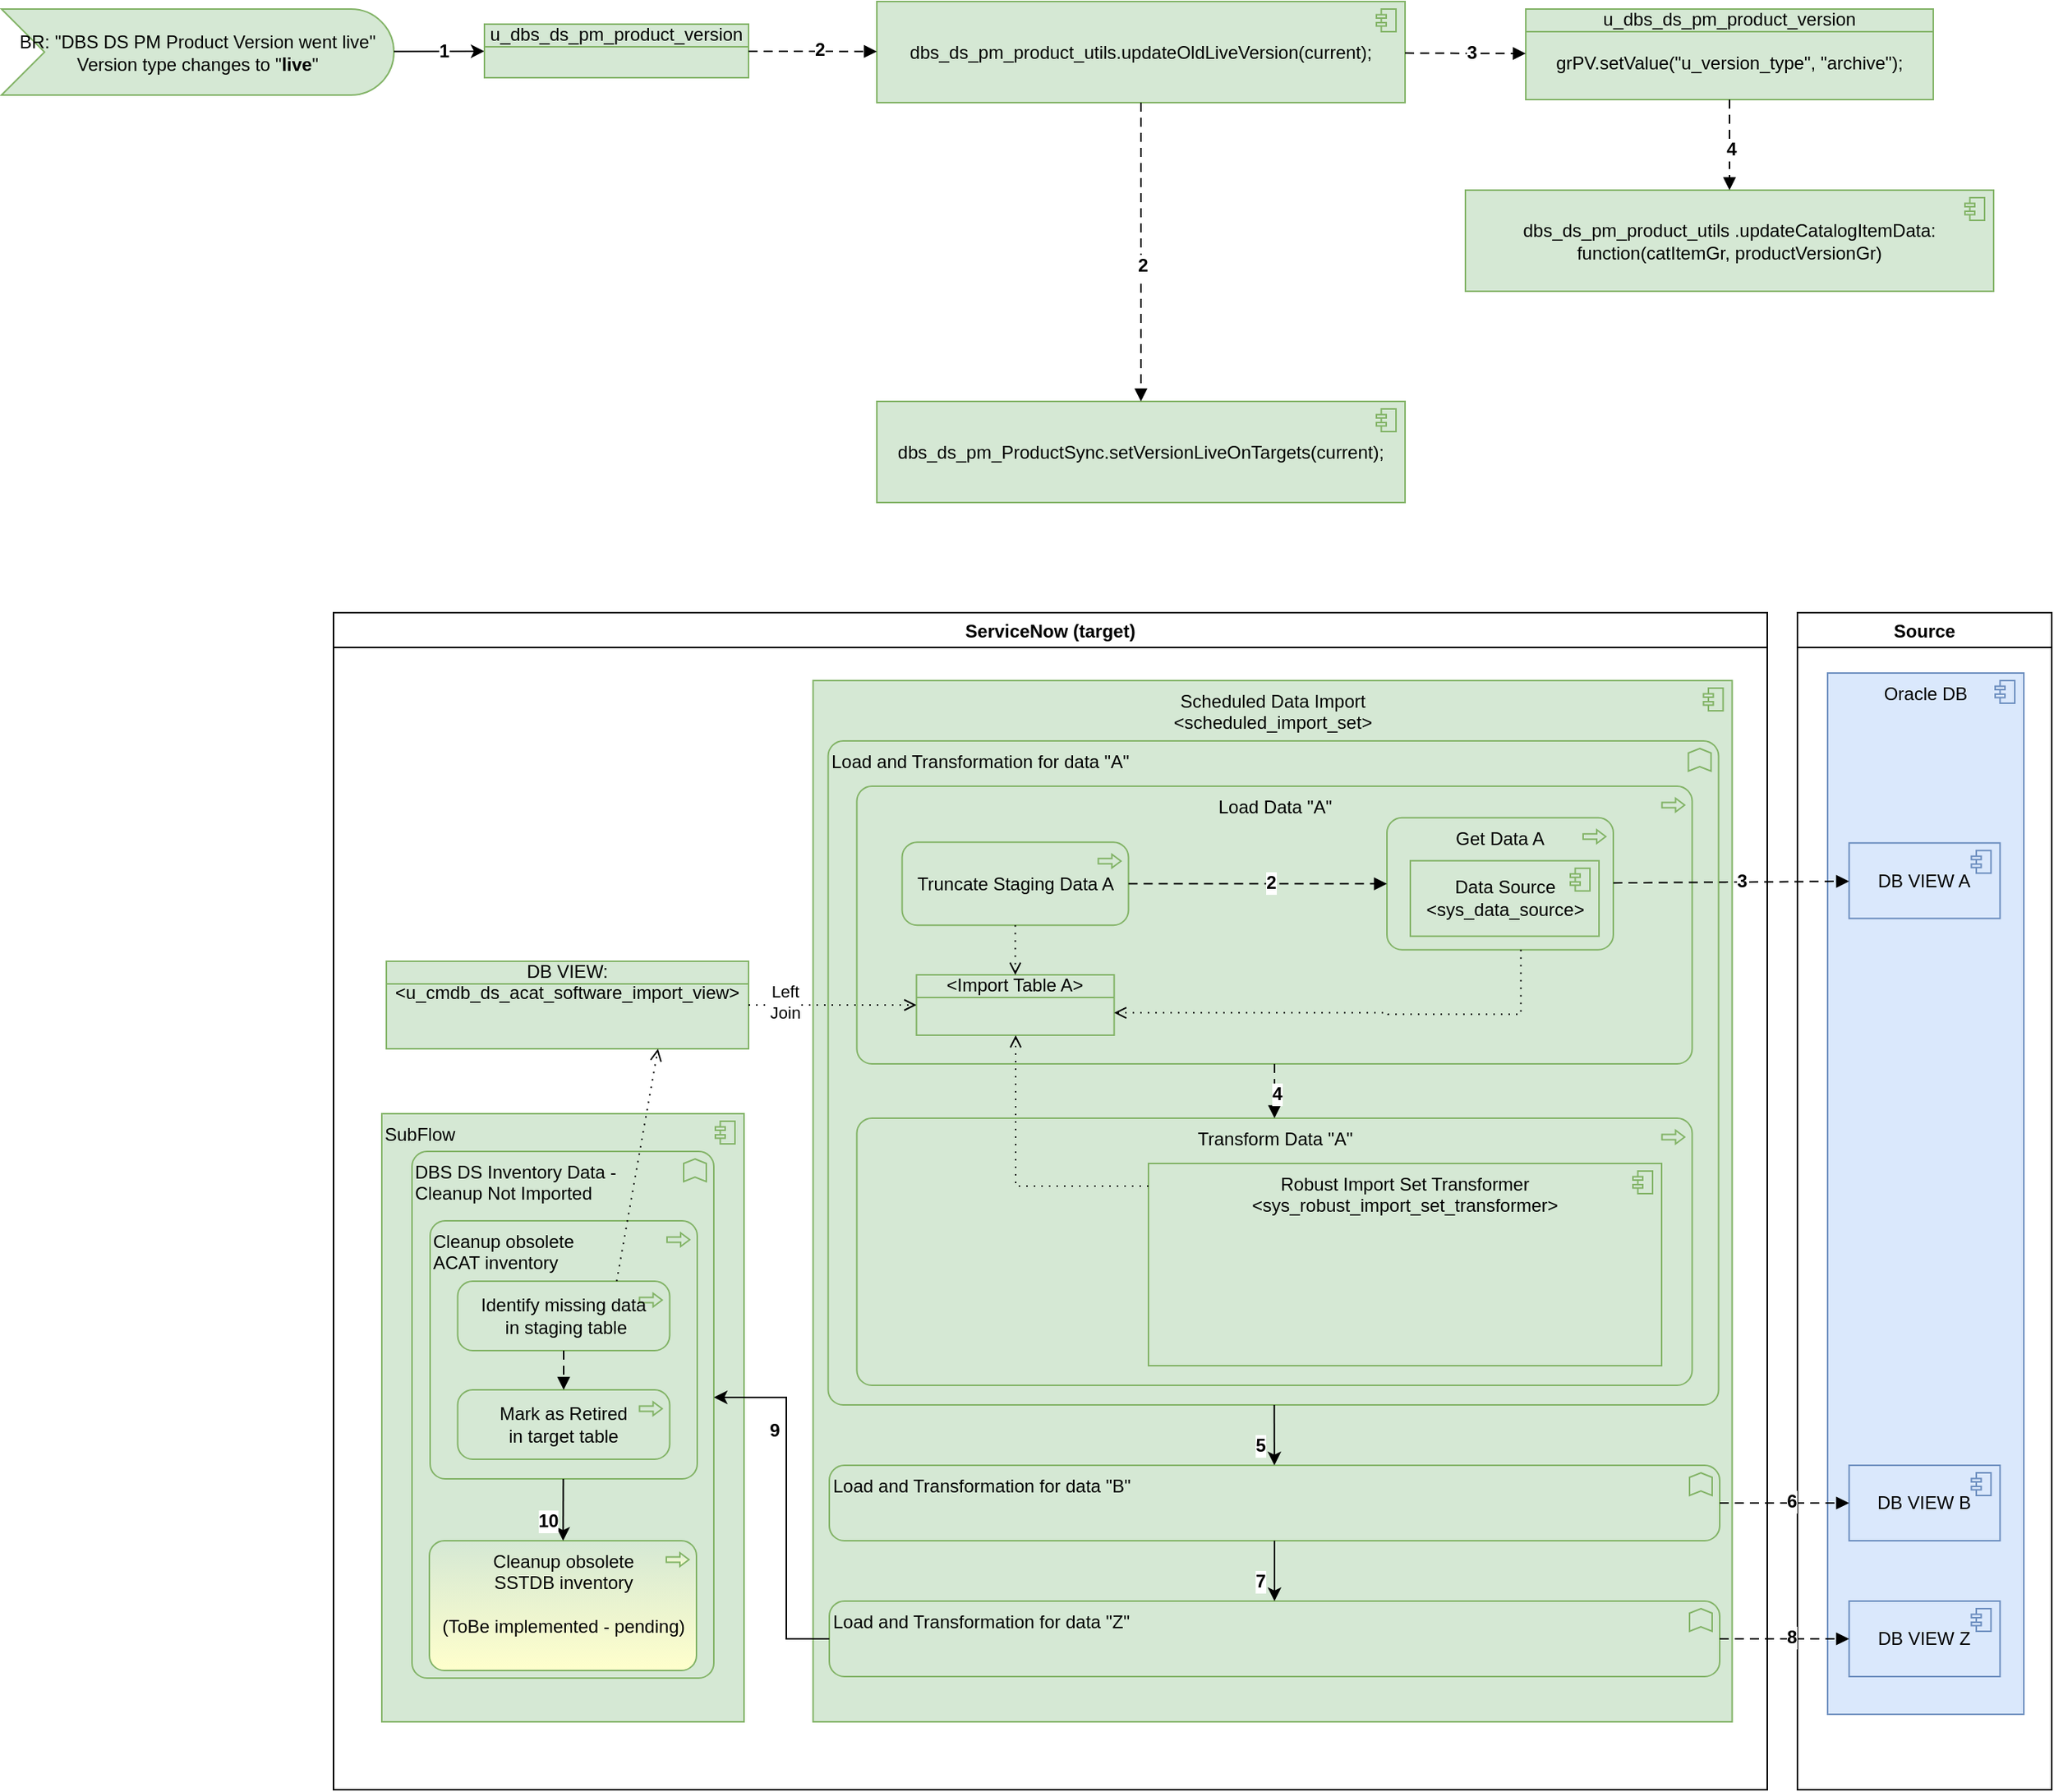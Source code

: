 <mxfile version="22.1.7" type="github">
  <diagram name="Page-1" id="jKb18ju2QpwEmjpjgpJ_">
    <mxGraphModel dx="2125" dy="2032" grid="1" gridSize="10" guides="1" tooltips="1" connect="1" arrows="1" fold="1" page="1" pageScale="1" pageWidth="1169" pageHeight="827" math="0" shadow="0">
      <root>
        <mxCell id="0" />
        <mxCell id="1" parent="0" />
        <mxCell id="rB3nnP-iTHuCGY8ewRmM-1" value="ServiceNow (target)" style="swimlane;" vertex="1" parent="1">
          <mxGeometry x="300" y="-370" width="950" height="780" as="geometry" />
        </mxCell>
        <mxCell id="rB3nnP-iTHuCGY8ewRmM-2" value="Scheduled Data Import&lt;br&gt;&amp;lt;scheduled_import_set&amp;gt;" style="html=1;outlineConnect=0;whiteSpace=wrap;fillColor=#d5e8d4;shape=mxgraph.archimate3.application;appType=comp;archiType=square;strokeColor=#82b366;verticalAlign=top;" vertex="1" parent="rB3nnP-iTHuCGY8ewRmM-1">
          <mxGeometry x="317.75" y="45" width="609" height="690" as="geometry" />
        </mxCell>
        <mxCell id="rB3nnP-iTHuCGY8ewRmM-3" value="Load and Transformation for data &quot;A&quot;" style="html=1;outlineConnect=0;whiteSpace=wrap;fillColor=#d5e8d4;shape=mxgraph.archimate3.application;appType=func;archiType=rounded;strokeColor=#82b366;verticalAlign=top;align=left;" vertex="1" parent="rB3nnP-iTHuCGY8ewRmM-1">
          <mxGeometry x="327.75" y="85" width="590" height="440" as="geometry" />
        </mxCell>
        <mxCell id="rB3nnP-iTHuCGY8ewRmM-5" value="Load Data &quot;A&quot;" style="html=1;outlineConnect=0;whiteSpace=wrap;fillColor=#d5e8d4;shape=mxgraph.archimate3.application;appType=proc;archiType=rounded;strokeColor=#82b366;verticalAlign=top;" vertex="1" parent="rB3nnP-iTHuCGY8ewRmM-1">
          <mxGeometry x="346.75" y="115" width="553.5" height="184" as="geometry" />
        </mxCell>
        <mxCell id="rB3nnP-iTHuCGY8ewRmM-6" value="Truncate Staging Data A" style="html=1;outlineConnect=0;whiteSpace=wrap;fillColor=#d5e8d4;shape=mxgraph.archimate3.application;appType=proc;archiType=rounded;strokeColor=#82b366;verticalAlign=middle;" vertex="1" parent="rB3nnP-iTHuCGY8ewRmM-1">
          <mxGeometry x="376.75" y="152.13" width="150" height="55" as="geometry" />
        </mxCell>
        <mxCell id="rB3nnP-iTHuCGY8ewRmM-7" value="Get Data A" style="html=1;outlineConnect=0;whiteSpace=wrap;fillColor=#d5e8d4;shape=mxgraph.archimate3.application;appType=proc;archiType=rounded;strokeColor=#82b366;verticalAlign=top;" vertex="1" parent="rB3nnP-iTHuCGY8ewRmM-1">
          <mxGeometry x="698" y="135.88" width="150" height="87.5" as="geometry" />
        </mxCell>
        <mxCell id="rB3nnP-iTHuCGY8ewRmM-8" value="Data Source &lt;br&gt;&amp;lt;sys_data_source&amp;gt;" style="html=1;outlineConnect=0;whiteSpace=wrap;fillColor=#d5e8d4;shape=mxgraph.archimate3.application;appType=comp;archiType=square;strokeColor=#82b366;verticalAlign=middle;" vertex="1" parent="rB3nnP-iTHuCGY8ewRmM-1">
          <mxGeometry x="713.5" y="164.38" width="125" height="50" as="geometry" />
        </mxCell>
        <mxCell id="rB3nnP-iTHuCGY8ewRmM-11" value="" style="html=1;endArrow=block;dashed=1;elbow=vertical;endFill=1;dashPattern=6 4;rounded=0;fontSize=12;" edge="1" parent="rB3nnP-iTHuCGY8ewRmM-1" source="rB3nnP-iTHuCGY8ewRmM-6" target="rB3nnP-iTHuCGY8ewRmM-7">
          <mxGeometry width="160" relative="1" as="geometry">
            <mxPoint x="306.75" y="433.13" as="sourcePoint" />
            <mxPoint x="616.75" y="472.686" as="targetPoint" />
          </mxGeometry>
        </mxCell>
        <mxCell id="rB3nnP-iTHuCGY8ewRmM-12" value="&lt;b&gt;2&lt;/b&gt;" style="edgeLabel;html=1;align=center;verticalAlign=middle;resizable=0;points=[];fontSize=12;" vertex="1" connectable="0" parent="rB3nnP-iTHuCGY8ewRmM-11">
          <mxGeometry x="0.091" y="1" relative="1" as="geometry">
            <mxPoint as="offset" />
          </mxGeometry>
        </mxCell>
        <mxCell id="rB3nnP-iTHuCGY8ewRmM-13" value="Transform Data &quot;A&quot;" style="html=1;outlineConnect=0;whiteSpace=wrap;fillColor=#d5e8d4;shape=mxgraph.archimate3.application;appType=proc;archiType=rounded;strokeColor=#82b366;verticalAlign=top;" vertex="1" parent="rB3nnP-iTHuCGY8ewRmM-1">
          <mxGeometry x="346.75" y="335" width="553.5" height="177" as="geometry" />
        </mxCell>
        <mxCell id="rB3nnP-iTHuCGY8ewRmM-14" value="Robust Import Set Transformer &amp;lt;sys_robust_import_set_transformer&amp;gt;" style="html=1;outlineConnect=0;whiteSpace=wrap;fillColor=#d5e8d4;shape=mxgraph.archimate3.application;appType=comp;archiType=square;strokeColor=#82b366;verticalAlign=top;" vertex="1" parent="rB3nnP-iTHuCGY8ewRmM-1">
          <mxGeometry x="540" y="365" width="340" height="134" as="geometry" />
        </mxCell>
        <mxCell id="rB3nnP-iTHuCGY8ewRmM-15" value="" style="html=1;endArrow=block;dashed=1;elbow=vertical;endFill=1;dashPattern=6 4;rounded=0;fontSize=12;" edge="1" parent="rB3nnP-iTHuCGY8ewRmM-1" source="rB3nnP-iTHuCGY8ewRmM-5" target="rB3nnP-iTHuCGY8ewRmM-13">
          <mxGeometry width="160" relative="1" as="geometry">
            <mxPoint x="889" y="220" as="sourcePoint" />
            <mxPoint x="1154" y="220" as="targetPoint" />
          </mxGeometry>
        </mxCell>
        <mxCell id="rB3nnP-iTHuCGY8ewRmM-16" value="&lt;b&gt;4&lt;/b&gt;" style="edgeLabel;html=1;align=center;verticalAlign=middle;resizable=0;points=[];fontSize=12;" vertex="1" connectable="0" parent="rB3nnP-iTHuCGY8ewRmM-15">
          <mxGeometry x="0.091" y="1" relative="1" as="geometry">
            <mxPoint as="offset" />
          </mxGeometry>
        </mxCell>
        <mxCell id="rB3nnP-iTHuCGY8ewRmM-18" value="&amp;lt;Import Table A&amp;gt;" style="html=1;outlineConnect=0;whiteSpace=wrap;fillColor=#d5e8d4;shape=mxgraph.archimate3.businessObject;overflow=fill;strokeColor=#82b366;" vertex="1" parent="rB3nnP-iTHuCGY8ewRmM-1">
          <mxGeometry x="386.25" y="240" width="131" height="40" as="geometry" />
        </mxCell>
        <mxCell id="rB3nnP-iTHuCGY8ewRmM-19" value="" style="edgeStyle=orthogonalEdgeStyle;html=1;endArrow=open;elbow=vertical;endFill=0;dashed=1;dashPattern=1 4;rounded=0;fillColor=#00b9f2;" edge="1" parent="rB3nnP-iTHuCGY8ewRmM-1" source="rB3nnP-iTHuCGY8ewRmM-6" target="rB3nnP-iTHuCGY8ewRmM-18">
          <mxGeometry width="160" relative="1" as="geometry">
            <mxPoint x="494.75" y="1081.13" as="sourcePoint" />
            <mxPoint x="294.75" y="1040.13" as="targetPoint" />
            <Array as="points">
              <mxPoint x="506.75" y="265.13" />
            </Array>
          </mxGeometry>
        </mxCell>
        <mxCell id="rB3nnP-iTHuCGY8ewRmM-20" value="" style="edgeStyle=orthogonalEdgeStyle;html=1;endArrow=open;elbow=vertical;endFill=0;dashed=1;dashPattern=1 4;rounded=0;fillColor=#00b9f2;" edge="1" parent="rB3nnP-iTHuCGY8ewRmM-1" source="rB3nnP-iTHuCGY8ewRmM-7" target="rB3nnP-iTHuCGY8ewRmM-18">
          <mxGeometry width="160" relative="1" as="geometry">
            <mxPoint x="504.75" y="1091.13" as="sourcePoint" />
            <mxPoint x="304.75" y="1050.13" as="targetPoint" />
            <Array as="points">
              <mxPoint x="786.75" y="266.13" />
              <mxPoint x="698.75" y="266.13" />
              <mxPoint x="698.75" y="265.13" />
            </Array>
          </mxGeometry>
        </mxCell>
        <mxCell id="rB3nnP-iTHuCGY8ewRmM-21" value="" style="html=1;endArrow=open;elbow=vertical;endFill=0;dashed=1;dashPattern=1 4;rounded=0;fillColor=#00b9f2;edgeStyle=orthogonalEdgeStyle;" edge="1" parent="rB3nnP-iTHuCGY8ewRmM-1" source="rB3nnP-iTHuCGY8ewRmM-14" target="rB3nnP-iTHuCGY8ewRmM-18">
          <mxGeometry width="160" relative="1" as="geometry">
            <mxPoint x="797" y="233" as="sourcePoint" />
            <mxPoint x="527" y="275" as="targetPoint" />
            <Array as="points">
              <mxPoint x="452" y="380" />
            </Array>
          </mxGeometry>
        </mxCell>
        <mxCell id="rB3nnP-iTHuCGY8ewRmM-22" value="Load and Transformation for data &quot;B&quot;" style="html=1;outlineConnect=0;whiteSpace=wrap;fillColor=#d5e8d4;shape=mxgraph.archimate3.application;appType=func;archiType=rounded;strokeColor=#82b366;verticalAlign=top;align=left;" vertex="1" parent="rB3nnP-iTHuCGY8ewRmM-1">
          <mxGeometry x="328.5" y="565" width="590" height="50" as="geometry" />
        </mxCell>
        <mxCell id="rB3nnP-iTHuCGY8ewRmM-23" value="" style="edgeStyle=none;rounded=0;orthogonalLoop=1;jettySize=auto;html=1;fontSize=6;" edge="1" parent="rB3nnP-iTHuCGY8ewRmM-1" source="rB3nnP-iTHuCGY8ewRmM-3" target="rB3nnP-iTHuCGY8ewRmM-22">
          <mxGeometry relative="1" as="geometry">
            <mxPoint x="301.75" y="189" as="sourcePoint" />
            <mxPoint x="386.75" y="189" as="targetPoint" />
          </mxGeometry>
        </mxCell>
        <mxCell id="rB3nnP-iTHuCGY8ewRmM-24" value="&lt;font style=&quot;font-size: 12px;&quot;&gt;&lt;b&gt;5&lt;/b&gt;&lt;/font&gt;" style="edgeLabel;html=1;align=center;verticalAlign=middle;resizable=0;points=[];fontSize=6;" vertex="1" connectable="0" parent="rB3nnP-iTHuCGY8ewRmM-23">
          <mxGeometry x="0.4" y="-1" relative="1" as="geometry">
            <mxPoint x="-9" y="-1" as="offset" />
          </mxGeometry>
        </mxCell>
        <mxCell id="rB3nnP-iTHuCGY8ewRmM-25" value="SubFlow" style="html=1;outlineConnect=0;whiteSpace=wrap;fillColor=#d5e8d4;shape=mxgraph.archimate3.application;appType=comp;archiType=square;strokeColor=#82b366;verticalAlign=top;align=left;" vertex="1" parent="rB3nnP-iTHuCGY8ewRmM-1">
          <mxGeometry x="32" y="332" width="240" height="403" as="geometry" />
        </mxCell>
        <mxCell id="rB3nnP-iTHuCGY8ewRmM-26" value="DBS DS Inventory Data - &lt;br&gt;Cleanup Not Imported" style="html=1;outlineConnect=0;whiteSpace=wrap;fillColor=#d5e8d4;shape=mxgraph.archimate3.application;appType=func;archiType=rounded;strokeColor=#82b366;verticalAlign=top;align=left;" vertex="1" parent="rB3nnP-iTHuCGY8ewRmM-1">
          <mxGeometry x="52" y="357" width="200" height="349" as="geometry" />
        </mxCell>
        <mxCell id="rB3nnP-iTHuCGY8ewRmM-27" value="DB VIEW: &amp;lt;u_cmdb_ds_acat_software_import_view&amp;gt;" style="html=1;outlineConnect=0;whiteSpace=wrap;fillColor=#d5e8d4;shape=mxgraph.archimate3.businessObject;overflow=fill;strokeColor=#82b366;" vertex="1" parent="rB3nnP-iTHuCGY8ewRmM-1">
          <mxGeometry x="35" y="231" width="240" height="58" as="geometry" />
        </mxCell>
        <mxCell id="rB3nnP-iTHuCGY8ewRmM-29" value="" style="html=1;endArrow=open;elbow=vertical;endFill=0;dashed=1;dashPattern=1 4;rounded=0;fillColor=#00b9f2;" edge="1" parent="rB3nnP-iTHuCGY8ewRmM-1" source="rB3nnP-iTHuCGY8ewRmM-27" target="rB3nnP-iTHuCGY8ewRmM-18">
          <mxGeometry width="160" relative="1" as="geometry">
            <mxPoint x="123.842" y="200" as="sourcePoint" />
            <mxPoint x="177.126" y="247" as="targetPoint" />
          </mxGeometry>
        </mxCell>
        <mxCell id="rB3nnP-iTHuCGY8ewRmM-30" value="Left&lt;br&gt;Join" style="edgeLabel;html=1;align=center;verticalAlign=middle;resizable=0;points=[];" vertex="1" connectable="0" parent="rB3nnP-iTHuCGY8ewRmM-29">
          <mxGeometry x="-0.083" y="2" relative="1" as="geometry">
            <mxPoint x="-27" as="offset" />
          </mxGeometry>
        </mxCell>
        <mxCell id="rB3nnP-iTHuCGY8ewRmM-33" value="Cleanup obsolete&lt;br style=&quot;border-color: var(--border-color);&quot;&gt;&lt;span style=&quot;&quot;&gt;ACAT inventory&lt;/span&gt;" style="html=1;outlineConnect=0;whiteSpace=wrap;fillColor=#d5e8d4;shape=mxgraph.archimate3.application;appType=proc;archiType=rounded;strokeColor=#82b366;verticalAlign=top;align=left;" vertex="1" parent="rB3nnP-iTHuCGY8ewRmM-1">
          <mxGeometry x="64" y="403" width="177" height="171" as="geometry" />
        </mxCell>
        <mxCell id="rB3nnP-iTHuCGY8ewRmM-34" value="Mark as Retired &lt;br&gt;in target table" style="html=1;outlineConnect=0;whiteSpace=wrap;fillColor=#d5e8d4;shape=mxgraph.archimate3.application;appType=proc;archiType=rounded;strokeColor=#82b366;" vertex="1" parent="rB3nnP-iTHuCGY8ewRmM-1">
          <mxGeometry x="82.25" y="515" width="140.5" height="46" as="geometry" />
        </mxCell>
        <mxCell id="rB3nnP-iTHuCGY8ewRmM-35" value="Identify missing data&lt;br&gt;&amp;nbsp;in staging table" style="html=1;outlineConnect=0;whiteSpace=wrap;fillColor=#d5e8d4;shape=mxgraph.archimate3.application;appType=proc;archiType=rounded;strokeColor=#82b366;" vertex="1" parent="rB3nnP-iTHuCGY8ewRmM-1">
          <mxGeometry x="82.25" y="443" width="140.5" height="46" as="geometry" />
        </mxCell>
        <mxCell id="rB3nnP-iTHuCGY8ewRmM-36" value="" style="html=1;endArrow=block;dashed=1;elbow=vertical;endFill=1;dashPattern=6 4;rounded=0;fontSize=12;" edge="1" parent="rB3nnP-iTHuCGY8ewRmM-1" source="rB3nnP-iTHuCGY8ewRmM-35" target="rB3nnP-iTHuCGY8ewRmM-34">
          <mxGeometry width="160" relative="1" as="geometry">
            <mxPoint x="-240.75" y="273" as="sourcePoint" />
            <mxPoint x="-240.75" y="319" as="targetPoint" />
          </mxGeometry>
        </mxCell>
        <mxCell id="rB3nnP-iTHuCGY8ewRmM-37" value="" style="html=1;endArrow=open;elbow=vertical;endFill=0;dashed=1;dashPattern=1 4;rounded=0;fillColor=#00b9f2;exitX=0.75;exitY=0;exitDx=0;exitDy=0;exitPerimeter=0;entryX=0.75;entryY=1;entryDx=0;entryDy=0;entryPerimeter=0;" edge="1" parent="rB3nnP-iTHuCGY8ewRmM-1" source="rB3nnP-iTHuCGY8ewRmM-35" target="rB3nnP-iTHuCGY8ewRmM-27">
          <mxGeometry width="160" relative="1" as="geometry">
            <mxPoint x="222.374" y="960" as="sourcePoint" />
            <mxPoint x="158" y="289" as="targetPoint" />
          </mxGeometry>
        </mxCell>
        <mxCell id="rB3nnP-iTHuCGY8ewRmM-38" value="Cleanup obsolete&lt;br style=&quot;border-color: var(--border-color); text-align: left;&quot;&gt;&lt;span style=&quot;text-align: left;&quot;&gt;SSTDB inventory&lt;/span&gt;&lt;br style=&quot;border-color: var(--border-color); text-align: left;&quot;&gt;&lt;br style=&quot;border-color: var(--border-color); text-align: left;&quot;&gt;&lt;span style=&quot;text-align: left;&quot;&gt;(ToBe implemented - pending)&lt;/span&gt;" style="html=1;outlineConnect=0;whiteSpace=wrap;fillColor=#d5e8d4;shape=mxgraph.archimate3.application;appType=proc;archiType=rounded;strokeColor=#82b366;verticalAlign=top;gradientColor=#FFFFCC;" vertex="1" parent="rB3nnP-iTHuCGY8ewRmM-1">
          <mxGeometry x="63.5" y="615" width="177" height="86" as="geometry" />
        </mxCell>
        <mxCell id="rB3nnP-iTHuCGY8ewRmM-39" value="" style="edgeStyle=none;rounded=0;orthogonalLoop=1;jettySize=auto;html=1;fontSize=6;" edge="1" parent="rB3nnP-iTHuCGY8ewRmM-1" source="rB3nnP-iTHuCGY8ewRmM-33" target="rB3nnP-iTHuCGY8ewRmM-38">
          <mxGeometry relative="1" as="geometry">
            <mxPoint x="225" y="1090" as="sourcePoint" />
            <mxPoint x="225" y="1120" as="targetPoint" />
          </mxGeometry>
        </mxCell>
        <mxCell id="rB3nnP-iTHuCGY8ewRmM-40" value="&lt;font style=&quot;font-size: 12px;&quot;&gt;&lt;b&gt;10&lt;/b&gt;&lt;/font&gt;" style="edgeLabel;html=1;align=center;verticalAlign=middle;resizable=0;points=[];fontSize=6;" vertex="1" connectable="0" parent="rB3nnP-iTHuCGY8ewRmM-39">
          <mxGeometry x="0.4" y="-1" relative="1" as="geometry">
            <mxPoint x="-9" y="-1" as="offset" />
          </mxGeometry>
        </mxCell>
        <mxCell id="rB3nnP-iTHuCGY8ewRmM-41" value="Source" style="swimlane;" vertex="1" parent="1">
          <mxGeometry x="1270" y="-370" width="168.5" height="780" as="geometry" />
        </mxCell>
        <mxCell id="rB3nnP-iTHuCGY8ewRmM-42" value="Oracle DB" style="html=1;outlineConnect=0;whiteSpace=wrap;fillColor=#dae8fc;shape=mxgraph.archimate3.application;appType=comp;archiType=square;strokeColor=#6c8ebf;verticalAlign=top;" vertex="1" parent="rB3nnP-iTHuCGY8ewRmM-41">
          <mxGeometry x="20" y="40" width="130" height="690" as="geometry" />
        </mxCell>
        <mxCell id="rB3nnP-iTHuCGY8ewRmM-43" value="DB VIEW A" style="html=1;outlineConnect=0;whiteSpace=wrap;fillColor=#dae8fc;shape=mxgraph.archimate3.application;appType=comp;archiType=square;strokeColor=#6c8ebf;verticalAlign=middle;" vertex="1" parent="rB3nnP-iTHuCGY8ewRmM-41">
          <mxGeometry x="34.25" y="152.63" width="100" height="50" as="geometry" />
        </mxCell>
        <mxCell id="rB3nnP-iTHuCGY8ewRmM-44" value="DB VIEW B" style="html=1;outlineConnect=0;whiteSpace=wrap;fillColor=#dae8fc;shape=mxgraph.archimate3.application;appType=comp;archiType=square;strokeColor=#6c8ebf;verticalAlign=middle;" vertex="1" parent="rB3nnP-iTHuCGY8ewRmM-41">
          <mxGeometry x="34.25" y="565" width="100" height="50" as="geometry" />
        </mxCell>
        <mxCell id="rB3nnP-iTHuCGY8ewRmM-45" value="DB VIEW Z" style="html=1;outlineConnect=0;whiteSpace=wrap;fillColor=#dae8fc;shape=mxgraph.archimate3.application;appType=comp;archiType=square;strokeColor=#6c8ebf;verticalAlign=middle;" vertex="1" parent="rB3nnP-iTHuCGY8ewRmM-41">
          <mxGeometry x="34.25" y="655" width="100" height="50" as="geometry" />
        </mxCell>
        <mxCell id="rB3nnP-iTHuCGY8ewRmM-46" value="" style="html=1;endArrow=block;dashed=1;elbow=vertical;endFill=1;dashPattern=6 4;rounded=0;fontSize=12;" edge="1" parent="1" source="rB3nnP-iTHuCGY8ewRmM-7" target="rB3nnP-iTHuCGY8ewRmM-43">
          <mxGeometry width="160" relative="1" as="geometry">
            <mxPoint x="1201.25" y="340" as="sourcePoint" />
            <mxPoint x="1271.25" y="270" as="targetPoint" />
          </mxGeometry>
        </mxCell>
        <mxCell id="rB3nnP-iTHuCGY8ewRmM-47" value="&lt;b&gt;3&lt;/b&gt;" style="edgeLabel;html=1;align=center;verticalAlign=middle;resizable=0;points=[];fontSize=12;" vertex="1" connectable="0" parent="rB3nnP-iTHuCGY8ewRmM-46">
          <mxGeometry x="0.091" y="1" relative="1" as="geometry">
            <mxPoint as="offset" />
          </mxGeometry>
        </mxCell>
        <mxCell id="rB3nnP-iTHuCGY8ewRmM-48" value="Load and Transformation for data &quot;Z&quot;" style="html=1;outlineConnect=0;whiteSpace=wrap;fillColor=#d5e8d4;shape=mxgraph.archimate3.application;appType=func;archiType=rounded;strokeColor=#82b366;verticalAlign=top;align=left;" vertex="1" parent="1">
          <mxGeometry x="628.5" y="285" width="590" height="50" as="geometry" />
        </mxCell>
        <mxCell id="rB3nnP-iTHuCGY8ewRmM-49" value="" style="edgeStyle=none;rounded=0;orthogonalLoop=1;jettySize=auto;html=1;fontSize=6;" edge="1" parent="1" source="rB3nnP-iTHuCGY8ewRmM-22" target="rB3nnP-iTHuCGY8ewRmM-48">
          <mxGeometry relative="1" as="geometry">
            <mxPoint x="611.75" y="-171" as="sourcePoint" />
            <mxPoint x="923.5" y="285" as="targetPoint" />
          </mxGeometry>
        </mxCell>
        <mxCell id="rB3nnP-iTHuCGY8ewRmM-50" value="&lt;font style=&quot;font-size: 12px;&quot;&gt;&lt;b&gt;7&lt;/b&gt;&lt;/font&gt;" style="edgeLabel;html=1;align=center;verticalAlign=middle;resizable=0;points=[];fontSize=6;" vertex="1" connectable="0" parent="rB3nnP-iTHuCGY8ewRmM-49">
          <mxGeometry x="0.4" y="-1" relative="1" as="geometry">
            <mxPoint x="-9" y="-1" as="offset" />
          </mxGeometry>
        </mxCell>
        <mxCell id="rB3nnP-iTHuCGY8ewRmM-51" value="" style="html=1;endArrow=block;dashed=1;elbow=vertical;endFill=1;dashPattern=6 4;rounded=0;fontSize=12;" edge="1" parent="1" source="rB3nnP-iTHuCGY8ewRmM-22" target="rB3nnP-iTHuCGY8ewRmM-44">
          <mxGeometry width="160" relative="1" as="geometry">
            <mxPoint x="1158" y="-181" as="sourcePoint" />
            <mxPoint x="1314" y="-182" as="targetPoint" />
          </mxGeometry>
        </mxCell>
        <mxCell id="rB3nnP-iTHuCGY8ewRmM-52" value="&lt;b&gt;6&lt;/b&gt;" style="edgeLabel;html=1;align=center;verticalAlign=middle;resizable=0;points=[];fontSize=12;" vertex="1" connectable="0" parent="rB3nnP-iTHuCGY8ewRmM-51">
          <mxGeometry x="0.091" y="1" relative="1" as="geometry">
            <mxPoint as="offset" />
          </mxGeometry>
        </mxCell>
        <mxCell id="rB3nnP-iTHuCGY8ewRmM-53" value="" style="html=1;endArrow=block;dashed=1;elbow=vertical;endFill=1;dashPattern=6 4;rounded=0;fontSize=12;" edge="1" parent="1" source="rB3nnP-iTHuCGY8ewRmM-48" target="rB3nnP-iTHuCGY8ewRmM-45">
          <mxGeometry width="160" relative="1" as="geometry">
            <mxPoint x="1168" y="-171" as="sourcePoint" />
            <mxPoint x="1324" y="-172" as="targetPoint" />
          </mxGeometry>
        </mxCell>
        <mxCell id="rB3nnP-iTHuCGY8ewRmM-54" value="&lt;b&gt;8&lt;/b&gt;" style="edgeLabel;html=1;align=center;verticalAlign=middle;resizable=0;points=[];fontSize=12;" vertex="1" connectable="0" parent="rB3nnP-iTHuCGY8ewRmM-53">
          <mxGeometry x="0.091" y="1" relative="1" as="geometry">
            <mxPoint as="offset" />
          </mxGeometry>
        </mxCell>
        <mxCell id="rB3nnP-iTHuCGY8ewRmM-55" value="" style="edgeStyle=orthogonalEdgeStyle;rounded=0;orthogonalLoop=1;jettySize=auto;html=1;fontSize=6;" edge="1" parent="1" source="rB3nnP-iTHuCGY8ewRmM-48" target="rB3nnP-iTHuCGY8ewRmM-26">
          <mxGeometry relative="1" as="geometry">
            <mxPoint x="934" y="255" as="sourcePoint" />
            <mxPoint x="934" y="295" as="targetPoint" />
            <Array as="points">
              <mxPoint x="600" y="310" />
              <mxPoint x="600" y="150" />
            </Array>
          </mxGeometry>
        </mxCell>
        <mxCell id="rB3nnP-iTHuCGY8ewRmM-56" value="&lt;font style=&quot;font-size: 12px;&quot;&gt;&lt;b&gt;9&lt;/b&gt;&lt;/font&gt;" style="edgeLabel;html=1;align=center;verticalAlign=middle;resizable=0;points=[];fontSize=6;" vertex="1" connectable="0" parent="rB3nnP-iTHuCGY8ewRmM-55">
          <mxGeometry x="0.4" y="-1" relative="1" as="geometry">
            <mxPoint x="-9" y="-1" as="offset" />
          </mxGeometry>
        </mxCell>
        <mxCell id="rB3nnP-iTHuCGY8ewRmM-4" value="BR: &quot;DBS DS PM Product Version went live&quot;&lt;br&gt;Version type changes to &quot;&lt;b&gt;live&lt;/b&gt;&quot;" style="html=1;outlineConnect=0;whiteSpace=wrap;fillColor=#d5e8d4;shape=mxgraph.archimate3.event;strokeColor=#82b366;" vertex="1" parent="1">
          <mxGeometry x="80" y="-770" width="260" height="57" as="geometry" />
        </mxCell>
        <mxCell id="rB3nnP-iTHuCGY8ewRmM-9" value="" style="edgeStyle=none;rounded=0;orthogonalLoop=1;jettySize=auto;html=1;fontSize=6;" edge="1" parent="1" source="rB3nnP-iTHuCGY8ewRmM-4" target="rB3nnP-iTHuCGY8ewRmM-31">
          <mxGeometry relative="1" as="geometry">
            <mxPoint x="334" y="-505.87" as="sourcePoint" />
            <mxPoint x="449" y="-479.87" as="targetPoint" />
          </mxGeometry>
        </mxCell>
        <mxCell id="rB3nnP-iTHuCGY8ewRmM-10" value="&lt;font style=&quot;font-size: 12px;&quot;&gt;&lt;b&gt;1&lt;/b&gt;&lt;/font&gt;" style="edgeLabel;html=1;align=center;verticalAlign=middle;resizable=0;points=[];fontSize=6;" vertex="1" connectable="0" parent="rB3nnP-iTHuCGY8ewRmM-9">
          <mxGeometry x="0.4" y="-1" relative="1" as="geometry">
            <mxPoint x="-9" y="-1" as="offset" />
          </mxGeometry>
        </mxCell>
        <mxCell id="rB3nnP-iTHuCGY8ewRmM-31" value="u_dbs_ds_pm_product_version" style="html=1;outlineConnect=0;whiteSpace=wrap;fillColor=#d5e8d4;shape=mxgraph.archimate3.businessObject;overflow=fill;strokeColor=#82b366;" vertex="1" parent="1">
          <mxGeometry x="400" y="-760" width="175" height="35.5" as="geometry" />
        </mxCell>
        <mxCell id="rB3nnP-iTHuCGY8ewRmM-57" value="dbs_ds_pm_product_utils.updateOldLiveVersion(current);" style="html=1;outlineConnect=0;whiteSpace=wrap;fillColor=#d5e8d4;shape=mxgraph.archimate3.application;appType=comp;archiType=square;strokeColor=#82b366;verticalAlign=middle;" vertex="1" parent="1">
          <mxGeometry x="660" y="-775" width="350" height="67" as="geometry" />
        </mxCell>
        <mxCell id="rB3nnP-iTHuCGY8ewRmM-58" value="dbs_ds_pm_ProductSync.setVersionLiveOnTargets(current);" style="html=1;outlineConnect=0;whiteSpace=wrap;fillColor=#d5e8d4;shape=mxgraph.archimate3.application;appType=comp;archiType=square;strokeColor=#82b366;verticalAlign=middle;" vertex="1" parent="1">
          <mxGeometry x="660" y="-510" width="350" height="67" as="geometry" />
        </mxCell>
        <mxCell id="rB3nnP-iTHuCGY8ewRmM-59" value="" style="html=1;endArrow=block;dashed=1;elbow=vertical;endFill=1;dashPattern=6 4;rounded=0;fontSize=12;" edge="1" parent="1" source="rB3nnP-iTHuCGY8ewRmM-31" target="rB3nnP-iTHuCGY8ewRmM-57">
          <mxGeometry width="160" relative="1" as="geometry">
            <mxPoint x="837" y="-180" as="sourcePoint" />
            <mxPoint x="1008" y="-180" as="targetPoint" />
          </mxGeometry>
        </mxCell>
        <mxCell id="rB3nnP-iTHuCGY8ewRmM-60" value="&lt;b&gt;2&lt;/b&gt;" style="edgeLabel;html=1;align=center;verticalAlign=middle;resizable=0;points=[];fontSize=12;" vertex="1" connectable="0" parent="rB3nnP-iTHuCGY8ewRmM-59">
          <mxGeometry x="0.091" y="1" relative="1" as="geometry">
            <mxPoint as="offset" />
          </mxGeometry>
        </mxCell>
        <mxCell id="rB3nnP-iTHuCGY8ewRmM-61" value="" style="html=1;endArrow=block;dashed=1;elbow=vertical;endFill=1;dashPattern=6 4;rounded=0;fontSize=12;" edge="1" parent="1" source="rB3nnP-iTHuCGY8ewRmM-57" target="rB3nnP-iTHuCGY8ewRmM-58">
          <mxGeometry width="160" relative="1" as="geometry">
            <mxPoint x="847" y="-170" as="sourcePoint" />
            <mxPoint x="1018" y="-170" as="targetPoint" />
          </mxGeometry>
        </mxCell>
        <mxCell id="rB3nnP-iTHuCGY8ewRmM-62" value="&lt;b&gt;2&lt;/b&gt;" style="edgeLabel;html=1;align=center;verticalAlign=middle;resizable=0;points=[];fontSize=12;" vertex="1" connectable="0" parent="rB3nnP-iTHuCGY8ewRmM-61">
          <mxGeometry x="0.091" y="1" relative="1" as="geometry">
            <mxPoint as="offset" />
          </mxGeometry>
        </mxCell>
        <mxCell id="rB3nnP-iTHuCGY8ewRmM-63" value="u_dbs_ds_pm_product_version&lt;br&gt;&lt;br&gt;grPV.setValue(&quot;u_version_type&quot;, &quot;archive&quot;);" style="html=1;outlineConnect=0;whiteSpace=wrap;fillColor=#d5e8d4;shape=mxgraph.archimate3.businessObject;overflow=fill;strokeColor=#82b366;" vertex="1" parent="1">
          <mxGeometry x="1090" y="-770" width="270" height="60" as="geometry" />
        </mxCell>
        <mxCell id="rB3nnP-iTHuCGY8ewRmM-64" value="" style="html=1;endArrow=block;dashed=1;elbow=vertical;endFill=1;dashPattern=6 4;rounded=0;fontSize=12;" edge="1" parent="1" source="rB3nnP-iTHuCGY8ewRmM-57" target="rB3nnP-iTHuCGY8ewRmM-63">
          <mxGeometry width="160" relative="1" as="geometry">
            <mxPoint x="585" y="-732" as="sourcePoint" />
            <mxPoint x="670" y="-732" as="targetPoint" />
          </mxGeometry>
        </mxCell>
        <mxCell id="rB3nnP-iTHuCGY8ewRmM-65" value="&lt;b&gt;3&lt;/b&gt;" style="edgeLabel;html=1;align=center;verticalAlign=middle;resizable=0;points=[];fontSize=12;" vertex="1" connectable="0" parent="rB3nnP-iTHuCGY8ewRmM-64">
          <mxGeometry x="0.091" y="1" relative="1" as="geometry">
            <mxPoint as="offset" />
          </mxGeometry>
        </mxCell>
        <mxCell id="rB3nnP-iTHuCGY8ewRmM-66" value="dbs_ds_pm_product_utils .updateCatalogItemData: function(catItemGr, productVersionGr)" style="html=1;outlineConnect=0;whiteSpace=wrap;fillColor=#d5e8d4;shape=mxgraph.archimate3.application;appType=comp;archiType=square;strokeColor=#82b366;verticalAlign=middle;" vertex="1" parent="1">
          <mxGeometry x="1050" y="-650" width="350" height="67" as="geometry" />
        </mxCell>
        <mxCell id="rB3nnP-iTHuCGY8ewRmM-67" value="" style="html=1;endArrow=block;dashed=1;elbow=vertical;endFill=1;dashPattern=6 4;rounded=0;fontSize=12;" edge="1" parent="1" source="rB3nnP-iTHuCGY8ewRmM-63" target="rB3nnP-iTHuCGY8ewRmM-66">
          <mxGeometry width="160" relative="1" as="geometry">
            <mxPoint x="1020" y="-731" as="sourcePoint" />
            <mxPoint x="1100" y="-731" as="targetPoint" />
          </mxGeometry>
        </mxCell>
        <mxCell id="rB3nnP-iTHuCGY8ewRmM-68" value="&lt;b&gt;4&lt;/b&gt;" style="edgeLabel;html=1;align=center;verticalAlign=middle;resizable=0;points=[];fontSize=12;" vertex="1" connectable="0" parent="rB3nnP-iTHuCGY8ewRmM-67">
          <mxGeometry x="0.091" y="1" relative="1" as="geometry">
            <mxPoint as="offset" />
          </mxGeometry>
        </mxCell>
      </root>
    </mxGraphModel>
  </diagram>
</mxfile>
